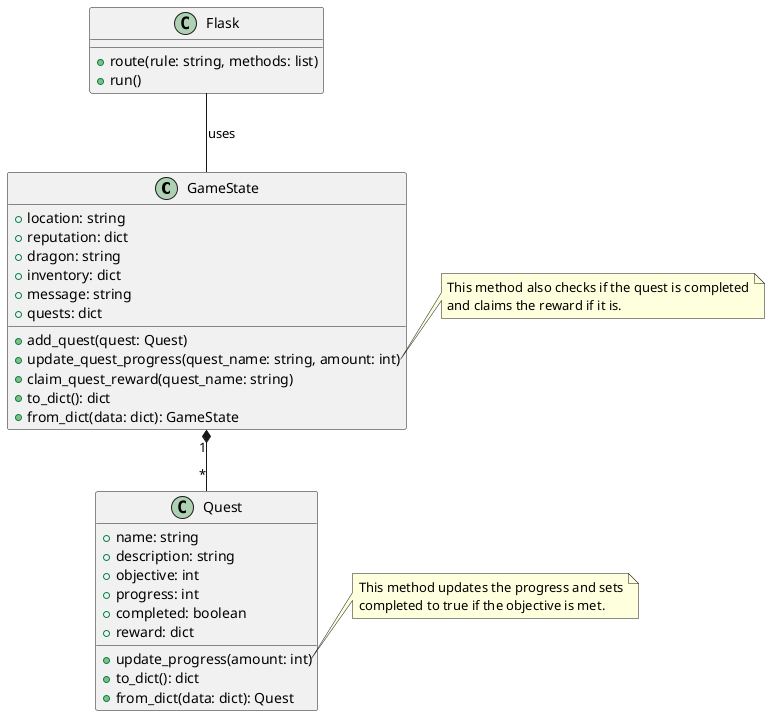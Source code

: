 @startuml
class GameState {
  +location: string
  +reputation: dict
  +dragon: string
  +inventory: dict
  +message: string
  +quests: dict
  +add_quest(quest: Quest)
  +update_quest_progress(quest_name: string, amount: int)
  +claim_quest_reward(quest_name: string)
  +to_dict(): dict
  +from_dict(data: dict): GameState
}

class Quest {
  +name: string
  +description: string
  +objective: int
  +progress: int
  +completed: boolean
  +reward: dict
  +update_progress(amount: int)
  +to_dict(): dict
  +from_dict(data: dict): Quest
}

class Flask {
  +route(rule: string, methods: list)
  +run()
}

GameState "1" *-- "*" Quest
Flask -- GameState : uses

note right of GameState::update_quest_progress
  This method also checks if the quest is completed
  and claims the reward if it is.
end note

note right of Quest::update_progress
  This method updates the progress and sets
  completed to true if the objective is met.
end note
@enduml
